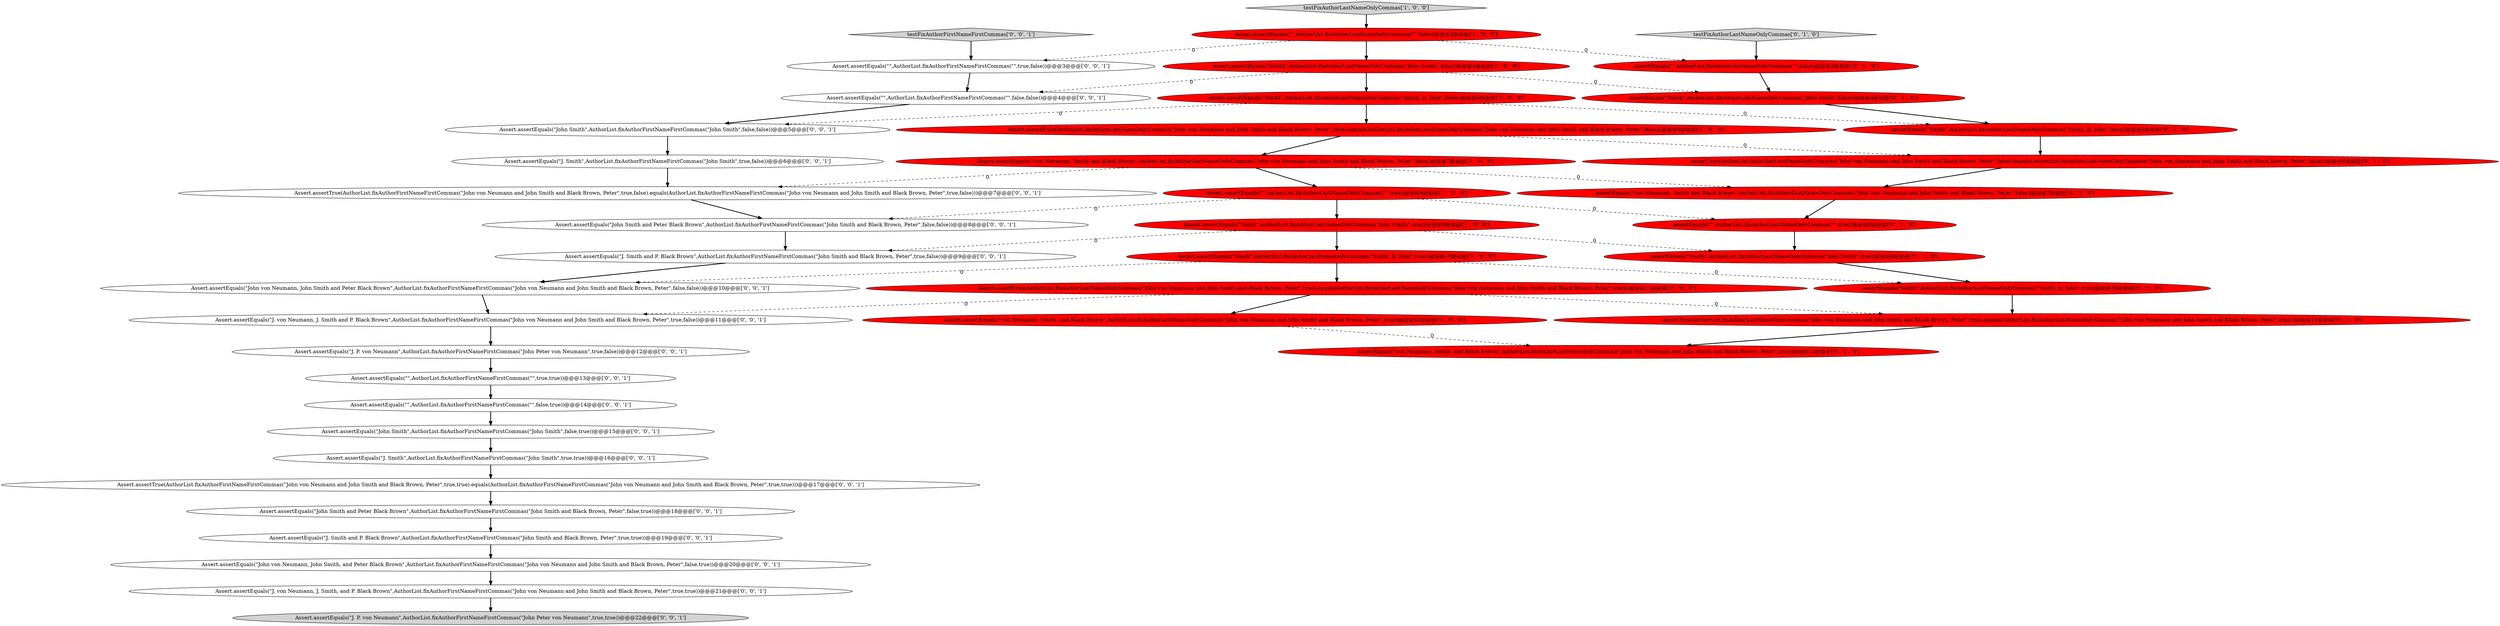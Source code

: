digraph {
29 [style = filled, label = "Assert.assertEquals(\"J. Smith\",AuthorList.fixAuthorFirstNameFirstCommas(\"John Smith\",true,true))@@@16@@@['0', '0', '1']", fillcolor = white, shape = ellipse image = "AAA0AAABBB3BBB"];
2 [style = filled, label = "Assert.assertEquals(\"von Neumann, Smith, and Black Brown\",AuthorList.fixAuthorLastNameOnlyCommas(\"John von Neumann and John Smith and Black Brown, Peter\",true))@@@12@@@['1', '0', '0']", fillcolor = red, shape = ellipse image = "AAA1AAABBB1BBB"];
10 [style = filled, label = "Assert.assertEquals(\"Smith\",AuthorList.fixAuthorLastNameOnlyCommas(\"John Smith\",true))@@@9@@@['1', '0', '0']", fillcolor = red, shape = ellipse image = "AAA1AAABBB1BBB"];
31 [style = filled, label = "Assert.assertEquals(\"\",AuthorList.fixAuthorFirstNameFirstCommas(\"\",false,false))@@@4@@@['0', '0', '1']", fillcolor = white, shape = ellipse image = "AAA0AAABBB3BBB"];
17 [style = filled, label = "assertTrue(AuthorList.fixAuthorLastNameOnlyCommas(\"John von Neumann and John Smith and Black Brown, Peter\",true).equals(AuthorList.fixAuthorLastNameOnlyCommas(\"John von Neumann and John Smith and Black Brown, Peter\",true)))@@@11@@@['0', '1', '0']", fillcolor = red, shape = ellipse image = "AAA1AAABBB2BBB"];
22 [style = filled, label = "Assert.assertEquals(\"John von Neumann, John Smith and Peter Black Brown\",AuthorList.fixAuthorFirstNameFirstCommas(\"John von Neumann and John Smith and Black Brown, Peter\",false,false))@@@10@@@['0', '0', '1']", fillcolor = white, shape = ellipse image = "AAA0AAABBB3BBB"];
41 [style = filled, label = "testFixAuthorFirstNameFirstCommas['0', '0', '1']", fillcolor = lightgray, shape = diamond image = "AAA0AAABBB3BBB"];
11 [style = filled, label = "assertEquals(\"\",AuthorList.fixAuthorLastNameOnlyCommas(\"\",true))@@@8@@@['0', '1', '0']", fillcolor = red, shape = ellipse image = "AAA1AAABBB2BBB"];
30 [style = filled, label = "Assert.assertEquals(\"J. P. von Neumann\",AuthorList.fixAuthorFirstNameFirstCommas(\"John Peter von Neumann\",true,true))@@@22@@@['0', '0', '1']", fillcolor = lightgray, shape = ellipse image = "AAA0AAABBB3BBB"];
25 [style = filled, label = "Assert.assertEquals(\"John Smith and Peter Black Brown\",AuthorList.fixAuthorFirstNameFirstCommas(\"John Smith and Black Brown, Peter\",false,false))@@@8@@@['0', '0', '1']", fillcolor = white, shape = ellipse image = "AAA0AAABBB3BBB"];
6 [style = filled, label = "Assert.assertEquals(\"von Neumann, Smith and Black Brown\",AuthorList.fixAuthorLastNameOnlyCommas(\"John von Neumann and John Smith and Black Brown, Peter\",false))@@@7@@@['1', '0', '0']", fillcolor = red, shape = ellipse image = "AAA1AAABBB1BBB"];
1 [style = filled, label = "Assert.assertEquals(\"Smith\",AuthorList.fixAuthorLastNameOnlyCommas(\"Smith, Jr, John\",true))@@@10@@@['1', '0', '0']", fillcolor = red, shape = ellipse image = "AAA1AAABBB1BBB"];
18 [style = filled, label = "assertEquals(\"Smith\",AuthorList.fixAuthorLastNameOnlyCommas(\"John Smith\",true))@@@9@@@['0', '1', '0']", fillcolor = red, shape = ellipse image = "AAA1AAABBB2BBB"];
9 [style = filled, label = "Assert.assertTrue(AuthorList.fixAuthorLastNameOnlyCommas(\"John von Neumann and John Smith and Black Brown, Peter\",false).equals(AuthorList.fixAuthorLastNameOnlyCommas(\"John von Neumann and John Smith and Black Brown, Peter\",false)))@@@6@@@['1', '0', '0']", fillcolor = red, shape = ellipse image = "AAA1AAABBB1BBB"];
27 [style = filled, label = "Assert.assertEquals(\"\",AuthorList.fixAuthorFirstNameFirstCommas(\"\",true,true))@@@13@@@['0', '0', '1']", fillcolor = white, shape = ellipse image = "AAA0AAABBB3BBB"];
38 [style = filled, label = "Assert.assertEquals(\"J. Smith\",AuthorList.fixAuthorFirstNameFirstCommas(\"John Smith\",true,false))@@@6@@@['0', '0', '1']", fillcolor = white, shape = ellipse image = "AAA0AAABBB3BBB"];
5 [style = filled, label = "Assert.assertEquals(\"\",AuthorList.fixAuthorLastNameOnlyCommas(\"\",true))@@@8@@@['1', '0', '0']", fillcolor = red, shape = ellipse image = "AAA1AAABBB1BBB"];
19 [style = filled, label = "testFixAuthorLastNameOnlyCommas['0', '1', '0']", fillcolor = lightgray, shape = diamond image = "AAA0AAABBB2BBB"];
12 [style = filled, label = "assertEquals(\"\",AuthorList.fixAuthorLastNameOnlyCommas(\"\",false))@@@3@@@['0', '1', '0']", fillcolor = red, shape = ellipse image = "AAA1AAABBB2BBB"];
16 [style = filled, label = "assertEquals(\"von Neumann, Smith, and Black Brown\",AuthorList.fixAuthorLastNameOnlyCommas(\"John von Neumann and John Smith and Black Brown, Peter\",true))@@@12@@@['0', '1', '0']", fillcolor = red, shape = ellipse image = "AAA1AAABBB2BBB"];
28 [style = filled, label = "Assert.assertEquals(\"J. von Neumann, J. Smith and P. Black Brown\",AuthorList.fixAuthorFirstNameFirstCommas(\"John von Neumann and John Smith and Black Brown, Peter\",true,false))@@@11@@@['0', '0', '1']", fillcolor = white, shape = ellipse image = "AAA0AAABBB3BBB"];
15 [style = filled, label = "assertEquals(\"von Neumann, Smith and Black Brown\",AuthorList.fixAuthorLastNameOnlyCommas(\"John von Neumann and John Smith and Black Brown, Peter\",false))@@@7@@@['0', '1', '0']", fillcolor = red, shape = ellipse image = "AAA1AAABBB2BBB"];
36 [style = filled, label = "Assert.assertEquals(\"John Smith\",AuthorList.fixAuthorFirstNameFirstCommas(\"John Smith\",false,true))@@@15@@@['0', '0', '1']", fillcolor = white, shape = ellipse image = "AAA0AAABBB3BBB"];
35 [style = filled, label = "Assert.assertEquals(\"\",AuthorList.fixAuthorFirstNameFirstCommas(\"\",true,false))@@@3@@@['0', '0', '1']", fillcolor = white, shape = ellipse image = "AAA0AAABBB3BBB"];
32 [style = filled, label = "Assert.assertTrue(AuthorList.fixAuthorFirstNameFirstCommas(\"John von Neumann and John Smith and Black Brown, Peter\",true,true).equals(AuthorList.fixAuthorFirstNameFirstCommas(\"John von Neumann and John Smith and Black Brown, Peter\",true,true)))@@@17@@@['0', '0', '1']", fillcolor = white, shape = ellipse image = "AAA0AAABBB3BBB"];
21 [style = filled, label = "assertEquals(\"Smith\",AuthorList.fixAuthorLastNameOnlyCommas(\"Smith, Jr, John\",false))@@@5@@@['0', '1', '0']", fillcolor = red, shape = ellipse image = "AAA1AAABBB2BBB"];
14 [style = filled, label = "assertTrue(AuthorList.fixAuthorLastNameOnlyCommas(\"John von Neumann and John Smith and Black Brown, Peter\",false).equals(AuthorList.fixAuthorLastNameOnlyCommas(\"John von Neumann and John Smith and Black Brown, Peter\",false)))@@@6@@@['0', '1', '0']", fillcolor = red, shape = ellipse image = "AAA1AAABBB2BBB"];
0 [style = filled, label = "Assert.assertEquals(\"Smith\",AuthorList.fixAuthorLastNameOnlyCommas(\"John Smith\",false))@@@4@@@['1', '0', '0']", fillcolor = red, shape = ellipse image = "AAA1AAABBB1BBB"];
24 [style = filled, label = "Assert.assertEquals(\"John Smith\",AuthorList.fixAuthorFirstNameFirstCommas(\"John Smith\",false,false))@@@5@@@['0', '0', '1']", fillcolor = white, shape = ellipse image = "AAA0AAABBB3BBB"];
3 [style = filled, label = "testFixAuthorLastNameOnlyCommas['1', '0', '0']", fillcolor = lightgray, shape = diamond image = "AAA0AAABBB1BBB"];
33 [style = filled, label = "Assert.assertEquals(\"John von Neumann, John Smith, and Peter Black Brown\",AuthorList.fixAuthorFirstNameFirstCommas(\"John von Neumann and John Smith and Black Brown, Peter\",false,true))@@@20@@@['0', '0', '1']", fillcolor = white, shape = ellipse image = "AAA0AAABBB3BBB"];
13 [style = filled, label = "assertEquals(\"Smith\",AuthorList.fixAuthorLastNameOnlyCommas(\"Smith, Jr, John\",true))@@@10@@@['0', '1', '0']", fillcolor = red, shape = ellipse image = "AAA1AAABBB2BBB"];
7 [style = filled, label = "Assert.assertTrue(AuthorList.fixAuthorLastNameOnlyCommas(\"John von Neumann and John Smith and Black Brown, Peter\",true).equals(AuthorList.fixAuthorLastNameOnlyCommas(\"John von Neumann and John Smith and Black Brown, Peter\",true)))@@@11@@@['1', '0', '0']", fillcolor = red, shape = ellipse image = "AAA1AAABBB1BBB"];
42 [style = filled, label = "Assert.assertEquals(\"J. von Neumann, J. Smith, and P. Black Brown\",AuthorList.fixAuthorFirstNameFirstCommas(\"John von Neumann and John Smith and Black Brown, Peter\",true,true))@@@21@@@['0', '0', '1']", fillcolor = white, shape = ellipse image = "AAA0AAABBB3BBB"];
37 [style = filled, label = "Assert.assertEquals(\"\",AuthorList.fixAuthorFirstNameFirstCommas(\"\",false,true))@@@14@@@['0', '0', '1']", fillcolor = white, shape = ellipse image = "AAA0AAABBB3BBB"];
39 [style = filled, label = "Assert.assertTrue(AuthorList.fixAuthorFirstNameFirstCommas(\"John von Neumann and John Smith and Black Brown, Peter\",true,false).equals(AuthorList.fixAuthorFirstNameFirstCommas(\"John von Neumann and John Smith and Black Brown, Peter\",true,false)))@@@7@@@['0', '0', '1']", fillcolor = white, shape = ellipse image = "AAA0AAABBB3BBB"];
34 [style = filled, label = "Assert.assertEquals(\"J. P. von Neumann\",AuthorList.fixAuthorFirstNameFirstCommas(\"John Peter von Neumann\",true,false))@@@12@@@['0', '0', '1']", fillcolor = white, shape = ellipse image = "AAA0AAABBB3BBB"];
23 [style = filled, label = "Assert.assertEquals(\"J. Smith and P. Black Brown\",AuthorList.fixAuthorFirstNameFirstCommas(\"John Smith and Black Brown, Peter\",true,true))@@@19@@@['0', '0', '1']", fillcolor = white, shape = ellipse image = "AAA0AAABBB3BBB"];
40 [style = filled, label = "Assert.assertEquals(\"John Smith and Peter Black Brown\",AuthorList.fixAuthorFirstNameFirstCommas(\"John Smith and Black Brown, Peter\",false,true))@@@18@@@['0', '0', '1']", fillcolor = white, shape = ellipse image = "AAA0AAABBB3BBB"];
26 [style = filled, label = "Assert.assertEquals(\"J. Smith and P. Black Brown\",AuthorList.fixAuthorFirstNameFirstCommas(\"John Smith and Black Brown, Peter\",true,false))@@@9@@@['0', '0', '1']", fillcolor = white, shape = ellipse image = "AAA0AAABBB3BBB"];
4 [style = filled, label = "Assert.assertEquals(\"Smith\",AuthorList.fixAuthorLastNameOnlyCommas(\"Smith, Jr, John\",false))@@@5@@@['1', '0', '0']", fillcolor = red, shape = ellipse image = "AAA1AAABBB1BBB"];
8 [style = filled, label = "Assert.assertEquals(\"\",AuthorList.fixAuthorLastNameOnlyCommas(\"\",false))@@@3@@@['1', '0', '0']", fillcolor = red, shape = ellipse image = "AAA1AAABBB1BBB"];
20 [style = filled, label = "assertEquals(\"Smith\",AuthorList.fixAuthorLastNameOnlyCommas(\"John Smith\",false))@@@4@@@['0', '1', '0']", fillcolor = red, shape = ellipse image = "AAA1AAABBB2BBB"];
4->9 [style = bold, label=""];
5->10 [style = bold, label=""];
35->31 [style = bold, label=""];
37->36 [style = bold, label=""];
28->34 [style = bold, label=""];
19->12 [style = bold, label=""];
7->17 [style = dashed, label="0"];
36->29 [style = bold, label=""];
31->24 [style = bold, label=""];
8->35 [style = dashed, label="0"];
12->20 [style = bold, label=""];
8->12 [style = dashed, label="0"];
22->28 [style = bold, label=""];
24->38 [style = bold, label=""];
5->25 [style = dashed, label="0"];
7->28 [style = dashed, label="0"];
0->20 [style = dashed, label="0"];
4->21 [style = dashed, label="0"];
38->39 [style = bold, label=""];
1->7 [style = bold, label=""];
40->23 [style = bold, label=""];
11->18 [style = bold, label=""];
26->22 [style = bold, label=""];
1->22 [style = dashed, label="0"];
9->6 [style = bold, label=""];
20->21 [style = bold, label=""];
8->0 [style = bold, label=""];
1->13 [style = dashed, label="0"];
6->5 [style = bold, label=""];
13->17 [style = bold, label=""];
27->37 [style = bold, label=""];
10->26 [style = dashed, label="0"];
23->33 [style = bold, label=""];
9->14 [style = dashed, label="0"];
15->11 [style = bold, label=""];
5->11 [style = dashed, label="0"];
6->15 [style = dashed, label="0"];
0->4 [style = bold, label=""];
42->30 [style = bold, label=""];
7->2 [style = bold, label=""];
33->42 [style = bold, label=""];
3->8 [style = bold, label=""];
29->32 [style = bold, label=""];
32->40 [style = bold, label=""];
2->16 [style = dashed, label="0"];
25->26 [style = bold, label=""];
0->31 [style = dashed, label="0"];
18->13 [style = bold, label=""];
14->15 [style = bold, label=""];
39->25 [style = bold, label=""];
4->24 [style = dashed, label="0"];
10->1 [style = bold, label=""];
34->27 [style = bold, label=""];
10->18 [style = dashed, label="0"];
17->16 [style = bold, label=""];
6->39 [style = dashed, label="0"];
21->14 [style = bold, label=""];
41->35 [style = bold, label=""];
}
